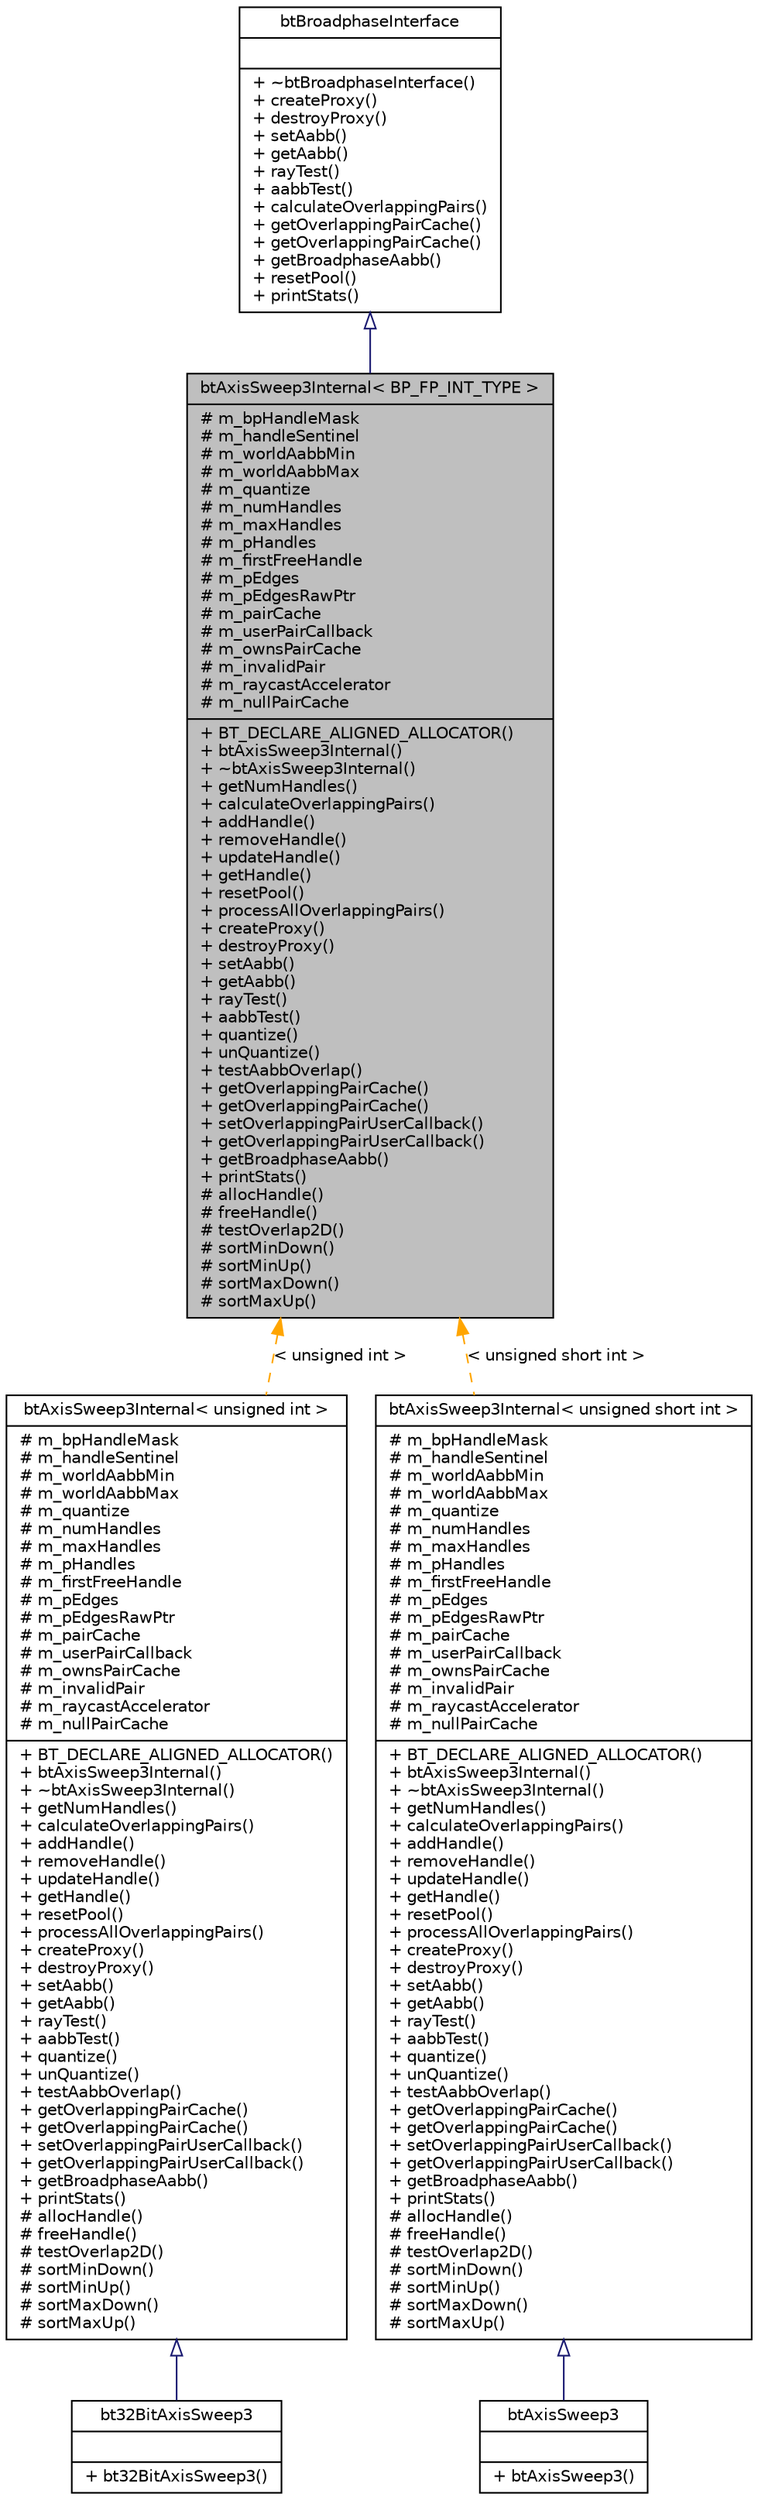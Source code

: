 digraph G
{
  edge [fontname="Helvetica",fontsize="10",labelfontname="Helvetica",labelfontsize="10"];
  node [fontname="Helvetica",fontsize="10",shape=record];
  Node1 [label="{btAxisSweep3Internal\< BP_FP_INT_TYPE \>\n|# m_bpHandleMask\l# m_handleSentinel\l# m_worldAabbMin\l# m_worldAabbMax\l# m_quantize\l# m_numHandles\l# m_maxHandles\l# m_pHandles\l# m_firstFreeHandle\l# m_pEdges\l# m_pEdgesRawPtr\l# m_pairCache\l# m_userPairCallback\l# m_ownsPairCache\l# m_invalidPair\l# m_raycastAccelerator\l# m_nullPairCache\l|+ BT_DECLARE_ALIGNED_ALLOCATOR()\l+ btAxisSweep3Internal()\l+ ~btAxisSweep3Internal()\l+ getNumHandles()\l+ calculateOverlappingPairs()\l+ addHandle()\l+ removeHandle()\l+ updateHandle()\l+ getHandle()\l+ resetPool()\l+ processAllOverlappingPairs()\l+ createProxy()\l+ destroyProxy()\l+ setAabb()\l+ getAabb()\l+ rayTest()\l+ aabbTest()\l+ quantize()\l+ unQuantize()\l+ testAabbOverlap()\l+ getOverlappingPairCache()\l+ getOverlappingPairCache()\l+ setOverlappingPairUserCallback()\l+ getOverlappingPairUserCallback()\l+ getBroadphaseAabb()\l+ printStats()\l# allocHandle()\l# freeHandle()\l# testOverlap2D()\l# sortMinDown()\l# sortMinUp()\l# sortMaxDown()\l# sortMaxUp()\l}",height=0.2,width=0.4,color="black", fillcolor="grey75", style="filled" fontcolor="black"];
  Node2 -> Node1 [dir=back,color="midnightblue",fontsize="10",style="solid",arrowtail="empty",fontname="Helvetica"];
  Node2 [label="{btBroadphaseInterface\n||+ ~btBroadphaseInterface()\l+ createProxy()\l+ destroyProxy()\l+ setAabb()\l+ getAabb()\l+ rayTest()\l+ aabbTest()\l+ calculateOverlappingPairs()\l+ getOverlappingPairCache()\l+ getOverlappingPairCache()\l+ getBroadphaseAabb()\l+ resetPool()\l+ printStats()\l}",height=0.2,width=0.4,color="black", fillcolor="white", style="filled",URL="$df/dfe/classbtBroadphaseInterface.html"];
  Node1 -> Node3 [dir=back,color="orange",fontsize="10",style="dashed",label="\< unsigned int \>",fontname="Helvetica"];
  Node3 [label="{btAxisSweep3Internal\< unsigned int \>\n|# m_bpHandleMask\l# m_handleSentinel\l# m_worldAabbMin\l# m_worldAabbMax\l# m_quantize\l# m_numHandles\l# m_maxHandles\l# m_pHandles\l# m_firstFreeHandle\l# m_pEdges\l# m_pEdgesRawPtr\l# m_pairCache\l# m_userPairCallback\l# m_ownsPairCache\l# m_invalidPair\l# m_raycastAccelerator\l# m_nullPairCache\l|+ BT_DECLARE_ALIGNED_ALLOCATOR()\l+ btAxisSweep3Internal()\l+ ~btAxisSweep3Internal()\l+ getNumHandles()\l+ calculateOverlappingPairs()\l+ addHandle()\l+ removeHandle()\l+ updateHandle()\l+ getHandle()\l+ resetPool()\l+ processAllOverlappingPairs()\l+ createProxy()\l+ destroyProxy()\l+ setAabb()\l+ getAabb()\l+ rayTest()\l+ aabbTest()\l+ quantize()\l+ unQuantize()\l+ testAabbOverlap()\l+ getOverlappingPairCache()\l+ getOverlappingPairCache()\l+ setOverlappingPairUserCallback()\l+ getOverlappingPairUserCallback()\l+ getBroadphaseAabb()\l+ printStats()\l# allocHandle()\l# freeHandle()\l# testOverlap2D()\l# sortMinDown()\l# sortMinUp()\l# sortMaxDown()\l# sortMaxUp()\l}",height=0.2,width=0.4,color="black", fillcolor="white", style="filled",URL="$d5/dd8/classbtAxisSweep3Internal.html"];
  Node3 -> Node4 [dir=back,color="midnightblue",fontsize="10",style="solid",arrowtail="empty",fontname="Helvetica"];
  Node4 [label="{bt32BitAxisSweep3\n||+ bt32BitAxisSweep3()\l}",height=0.2,width=0.4,color="black", fillcolor="white", style="filled",URL="$de/d6f/classbt32BitAxisSweep3.html"];
  Node1 -> Node5 [dir=back,color="orange",fontsize="10",style="dashed",label="\< unsigned short int \>",fontname="Helvetica"];
  Node5 [label="{btAxisSweep3Internal\< unsigned short int \>\n|# m_bpHandleMask\l# m_handleSentinel\l# m_worldAabbMin\l# m_worldAabbMax\l# m_quantize\l# m_numHandles\l# m_maxHandles\l# m_pHandles\l# m_firstFreeHandle\l# m_pEdges\l# m_pEdgesRawPtr\l# m_pairCache\l# m_userPairCallback\l# m_ownsPairCache\l# m_invalidPair\l# m_raycastAccelerator\l# m_nullPairCache\l|+ BT_DECLARE_ALIGNED_ALLOCATOR()\l+ btAxisSweep3Internal()\l+ ~btAxisSweep3Internal()\l+ getNumHandles()\l+ calculateOverlappingPairs()\l+ addHandle()\l+ removeHandle()\l+ updateHandle()\l+ getHandle()\l+ resetPool()\l+ processAllOverlappingPairs()\l+ createProxy()\l+ destroyProxy()\l+ setAabb()\l+ getAabb()\l+ rayTest()\l+ aabbTest()\l+ quantize()\l+ unQuantize()\l+ testAabbOverlap()\l+ getOverlappingPairCache()\l+ getOverlappingPairCache()\l+ setOverlappingPairUserCallback()\l+ getOverlappingPairUserCallback()\l+ getBroadphaseAabb()\l+ printStats()\l# allocHandle()\l# freeHandle()\l# testOverlap2D()\l# sortMinDown()\l# sortMinUp()\l# sortMaxDown()\l# sortMaxUp()\l}",height=0.2,width=0.4,color="black", fillcolor="white", style="filled",URL="$d5/dd8/classbtAxisSweep3Internal.html"];
  Node5 -> Node6 [dir=back,color="midnightblue",fontsize="10",style="solid",arrowtail="empty",fontname="Helvetica"];
  Node6 [label="{btAxisSweep3\n||+ btAxisSweep3()\l}",height=0.2,width=0.4,color="black", fillcolor="white", style="filled",URL="$d6/d14/classbtAxisSweep3.html"];
}
